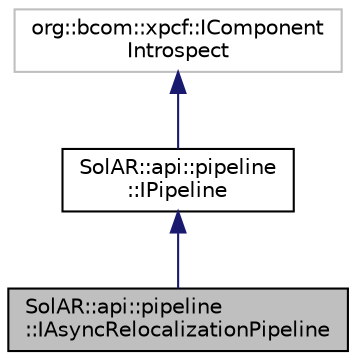digraph "SolAR::api::pipeline::IAsyncRelocalizationPipeline"
{
 // LATEX_PDF_SIZE
  edge [fontname="Helvetica",fontsize="10",labelfontname="Helvetica",labelfontsize="10"];
  node [fontname="Helvetica",fontsize="10",shape=record];
  Node1 [label="SolAR::api::pipeline\l::IAsyncRelocalizationPipeline",height=0.2,width=0.4,color="black", fillcolor="grey75", style="filled", fontcolor="black",tooltip="Defines an asynchronous relocalization pipeline. UUID: 58389ff0-5695-11ec-bf63-0242ac130002"];
  Node2 -> Node1 [dir="back",color="midnightblue",fontsize="10",style="solid",fontname="Helvetica"];
  Node2 [label="SolAR::api::pipeline\l::IPipeline",height=0.2,width=0.4,color="black", fillcolor="white", style="filled",URL="$class_sol_a_r_1_1api_1_1pipeline_1_1_i_pipeline.html",tooltip="Abstract class defining a generic pipeline object. UUID: b636f583-4f1e-41c9-94da-9d0eac82aa02"];
  Node3 -> Node2 [dir="back",color="midnightblue",fontsize="10",style="solid",fontname="Helvetica"];
  Node3 [label="org::bcom::xpcf::IComponent\lIntrospect",height=0.2,width=0.4,color="grey75", fillcolor="white", style="filled",tooltip=" "];
}
